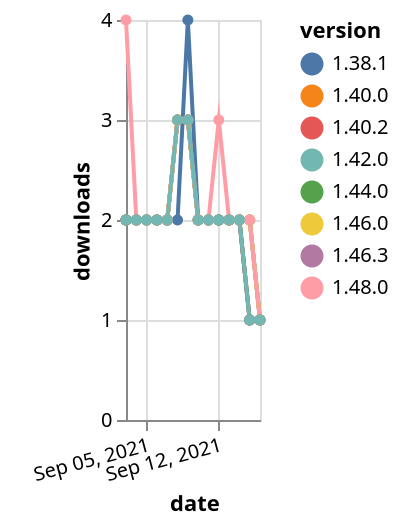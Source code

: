 {"$schema": "https://vega.github.io/schema/vega-lite/v5.json", "description": "A simple bar chart with embedded data.", "data": {"values": [{"date": "2021-09-03", "total": 1638, "delta": 2, "version": "1.40.2"}, {"date": "2021-09-04", "total": 1640, "delta": 2, "version": "1.40.2"}, {"date": "2021-09-05", "total": 1642, "delta": 2, "version": "1.40.2"}, {"date": "2021-09-06", "total": 1644, "delta": 2, "version": "1.40.2"}, {"date": "2021-09-07", "total": 1646, "delta": 2, "version": "1.40.2"}, {"date": "2021-09-08", "total": 1649, "delta": 3, "version": "1.40.2"}, {"date": "2021-09-09", "total": 1652, "delta": 3, "version": "1.40.2"}, {"date": "2021-09-10", "total": 1654, "delta": 2, "version": "1.40.2"}, {"date": "2021-09-11", "total": 1656, "delta": 2, "version": "1.40.2"}, {"date": "2021-09-12", "total": 1658, "delta": 2, "version": "1.40.2"}, {"date": "2021-09-13", "total": 1660, "delta": 2, "version": "1.40.2"}, {"date": "2021-09-14", "total": 1662, "delta": 2, "version": "1.40.2"}, {"date": "2021-09-15", "total": 1663, "delta": 1, "version": "1.40.2"}, {"date": "2021-09-16", "total": 1664, "delta": 1, "version": "1.40.2"}, {"date": "2021-09-03", "total": 362, "delta": 2, "version": "1.46.3"}, {"date": "2021-09-04", "total": 364, "delta": 2, "version": "1.46.3"}, {"date": "2021-09-05", "total": 366, "delta": 2, "version": "1.46.3"}, {"date": "2021-09-06", "total": 368, "delta": 2, "version": "1.46.3"}, {"date": "2021-09-07", "total": 370, "delta": 2, "version": "1.46.3"}, {"date": "2021-09-08", "total": 373, "delta": 3, "version": "1.46.3"}, {"date": "2021-09-09", "total": 376, "delta": 3, "version": "1.46.3"}, {"date": "2021-09-10", "total": 378, "delta": 2, "version": "1.46.3"}, {"date": "2021-09-11", "total": 380, "delta": 2, "version": "1.46.3"}, {"date": "2021-09-12", "total": 382, "delta": 2, "version": "1.46.3"}, {"date": "2021-09-13", "total": 384, "delta": 2, "version": "1.46.3"}, {"date": "2021-09-14", "total": 386, "delta": 2, "version": "1.46.3"}, {"date": "2021-09-15", "total": 388, "delta": 2, "version": "1.46.3"}, {"date": "2021-09-16", "total": 389, "delta": 1, "version": "1.46.3"}, {"date": "2021-09-03", "total": 1002, "delta": 2, "version": "1.44.0"}, {"date": "2021-09-04", "total": 1004, "delta": 2, "version": "1.44.0"}, {"date": "2021-09-05", "total": 1006, "delta": 2, "version": "1.44.0"}, {"date": "2021-09-06", "total": 1008, "delta": 2, "version": "1.44.0"}, {"date": "2021-09-07", "total": 1010, "delta": 2, "version": "1.44.0"}, {"date": "2021-09-08", "total": 1013, "delta": 3, "version": "1.44.0"}, {"date": "2021-09-09", "total": 1016, "delta": 3, "version": "1.44.0"}, {"date": "2021-09-10", "total": 1018, "delta": 2, "version": "1.44.0"}, {"date": "2021-09-11", "total": 1020, "delta": 2, "version": "1.44.0"}, {"date": "2021-09-12", "total": 1022, "delta": 2, "version": "1.44.0"}, {"date": "2021-09-13", "total": 1024, "delta": 2, "version": "1.44.0"}, {"date": "2021-09-14", "total": 1026, "delta": 2, "version": "1.44.0"}, {"date": "2021-09-15", "total": 1028, "delta": 2, "version": "1.44.0"}, {"date": "2021-09-16", "total": 1029, "delta": 1, "version": "1.44.0"}, {"date": "2021-09-03", "total": 1826, "delta": 2, "version": "1.40.0"}, {"date": "2021-09-04", "total": 1828, "delta": 2, "version": "1.40.0"}, {"date": "2021-09-05", "total": 1830, "delta": 2, "version": "1.40.0"}, {"date": "2021-09-06", "total": 1832, "delta": 2, "version": "1.40.0"}, {"date": "2021-09-07", "total": 1834, "delta": 2, "version": "1.40.0"}, {"date": "2021-09-08", "total": 1837, "delta": 3, "version": "1.40.0"}, {"date": "2021-09-09", "total": 1840, "delta": 3, "version": "1.40.0"}, {"date": "2021-09-10", "total": 1842, "delta": 2, "version": "1.40.0"}, {"date": "2021-09-11", "total": 1844, "delta": 2, "version": "1.40.0"}, {"date": "2021-09-12", "total": 1846, "delta": 2, "version": "1.40.0"}, {"date": "2021-09-13", "total": 1848, "delta": 2, "version": "1.40.0"}, {"date": "2021-09-14", "total": 1850, "delta": 2, "version": "1.40.0"}, {"date": "2021-09-15", "total": 1851, "delta": 1, "version": "1.40.0"}, {"date": "2021-09-16", "total": 1852, "delta": 1, "version": "1.40.0"}, {"date": "2021-09-03", "total": 657, "delta": 2, "version": "1.46.0"}, {"date": "2021-09-04", "total": 659, "delta": 2, "version": "1.46.0"}, {"date": "2021-09-05", "total": 661, "delta": 2, "version": "1.46.0"}, {"date": "2021-09-06", "total": 663, "delta": 2, "version": "1.46.0"}, {"date": "2021-09-07", "total": 665, "delta": 2, "version": "1.46.0"}, {"date": "2021-09-08", "total": 668, "delta": 3, "version": "1.46.0"}, {"date": "2021-09-09", "total": 671, "delta": 3, "version": "1.46.0"}, {"date": "2021-09-10", "total": 673, "delta": 2, "version": "1.46.0"}, {"date": "2021-09-11", "total": 675, "delta": 2, "version": "1.46.0"}, {"date": "2021-09-12", "total": 677, "delta": 2, "version": "1.46.0"}, {"date": "2021-09-13", "total": 679, "delta": 2, "version": "1.46.0"}, {"date": "2021-09-14", "total": 681, "delta": 2, "version": "1.46.0"}, {"date": "2021-09-15", "total": 683, "delta": 2, "version": "1.46.0"}, {"date": "2021-09-16", "total": 684, "delta": 1, "version": "1.46.0"}, {"date": "2021-09-03", "total": 2028, "delta": 2, "version": "1.38.1"}, {"date": "2021-09-04", "total": 2030, "delta": 2, "version": "1.38.1"}, {"date": "2021-09-05", "total": 2032, "delta": 2, "version": "1.38.1"}, {"date": "2021-09-06", "total": 2034, "delta": 2, "version": "1.38.1"}, {"date": "2021-09-07", "total": 2036, "delta": 2, "version": "1.38.1"}, {"date": "2021-09-08", "total": 2038, "delta": 2, "version": "1.38.1"}, {"date": "2021-09-09", "total": 2042, "delta": 4, "version": "1.38.1"}, {"date": "2021-09-10", "total": 2044, "delta": 2, "version": "1.38.1"}, {"date": "2021-09-11", "total": 2046, "delta": 2, "version": "1.38.1"}, {"date": "2021-09-12", "total": 2048, "delta": 2, "version": "1.38.1"}, {"date": "2021-09-13", "total": 2050, "delta": 2, "version": "1.38.1"}, {"date": "2021-09-14", "total": 2052, "delta": 2, "version": "1.38.1"}, {"date": "2021-09-15", "total": 2053, "delta": 1, "version": "1.38.1"}, {"date": "2021-09-16", "total": 2054, "delta": 1, "version": "1.38.1"}, {"date": "2021-09-03", "total": 231, "delta": 4, "version": "1.48.0"}, {"date": "2021-09-04", "total": 233, "delta": 2, "version": "1.48.0"}, {"date": "2021-09-05", "total": 235, "delta": 2, "version": "1.48.0"}, {"date": "2021-09-06", "total": 237, "delta": 2, "version": "1.48.0"}, {"date": "2021-09-07", "total": 239, "delta": 2, "version": "1.48.0"}, {"date": "2021-09-08", "total": 242, "delta": 3, "version": "1.48.0"}, {"date": "2021-09-09", "total": 245, "delta": 3, "version": "1.48.0"}, {"date": "2021-09-10", "total": 247, "delta": 2, "version": "1.48.0"}, {"date": "2021-09-11", "total": 249, "delta": 2, "version": "1.48.0"}, {"date": "2021-09-12", "total": 252, "delta": 3, "version": "1.48.0"}, {"date": "2021-09-13", "total": 254, "delta": 2, "version": "1.48.0"}, {"date": "2021-09-14", "total": 256, "delta": 2, "version": "1.48.0"}, {"date": "2021-09-15", "total": 258, "delta": 2, "version": "1.48.0"}, {"date": "2021-09-16", "total": 259, "delta": 1, "version": "1.48.0"}, {"date": "2021-09-03", "total": 1463, "delta": 2, "version": "1.42.0"}, {"date": "2021-09-04", "total": 1465, "delta": 2, "version": "1.42.0"}, {"date": "2021-09-05", "total": 1467, "delta": 2, "version": "1.42.0"}, {"date": "2021-09-06", "total": 1469, "delta": 2, "version": "1.42.0"}, {"date": "2021-09-07", "total": 1471, "delta": 2, "version": "1.42.0"}, {"date": "2021-09-08", "total": 1474, "delta": 3, "version": "1.42.0"}, {"date": "2021-09-09", "total": 1477, "delta": 3, "version": "1.42.0"}, {"date": "2021-09-10", "total": 1479, "delta": 2, "version": "1.42.0"}, {"date": "2021-09-11", "total": 1481, "delta": 2, "version": "1.42.0"}, {"date": "2021-09-12", "total": 1483, "delta": 2, "version": "1.42.0"}, {"date": "2021-09-13", "total": 1485, "delta": 2, "version": "1.42.0"}, {"date": "2021-09-14", "total": 1487, "delta": 2, "version": "1.42.0"}, {"date": "2021-09-15", "total": 1488, "delta": 1, "version": "1.42.0"}, {"date": "2021-09-16", "total": 1489, "delta": 1, "version": "1.42.0"}]}, "width": "container", "mark": {"type": "line", "point": {"filled": true}}, "encoding": {"x": {"field": "date", "type": "temporal", "timeUnit": "yearmonthdate", "title": "date", "axis": {"labelAngle": -15}}, "y": {"field": "delta", "type": "quantitative", "title": "downloads"}, "color": {"field": "version", "type": "nominal"}, "tooltip": {"field": "delta"}}}